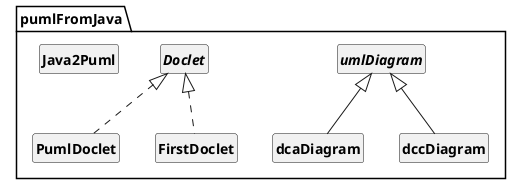 @startuml
'https://plantuml.com/class-diagram 
 skinparam classAttributeIconSize 0 
skinparam classFontStyle Bold
skinparam style strictuml
hide empty members
package pumlFromJava{
class dcaDiagram extends umlDiagram{ 

 } 
class PumlDoclet implements Doclet{ 

 } 
class FirstDoclet implements Doclet{ 

 } 
class Java2Puml{ 

 } 
abstract class umlDiagram{ 

 } 
class dccDiagram extends umlDiagram{ 

 } 
}
@enduml
